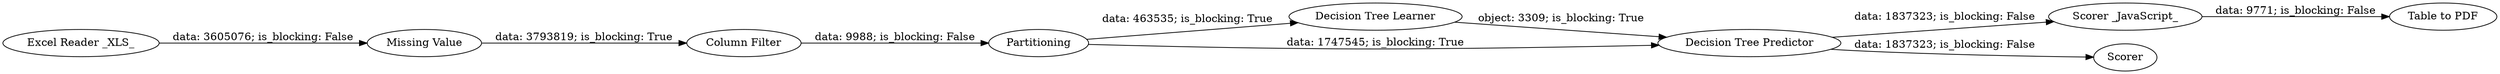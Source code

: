 digraph {
	"5703423787483243567_14" [label="Scorer _JavaScript_"]
	"5703423787483243567_10" [label="Decision Tree Learner"]
	"5703423787483243567_1" [label="Excel Reader _XLS_"]
	"5703423787483243567_9" [label=Scorer]
	"5703423787483243567_11" [label="Decision Tree Predictor"]
	"5703423787483243567_12" [label="Missing Value"]
	"5703423787483243567_2" [label=Partitioning]
	"5703423787483243567_13" [label="Column Filter"]
	"5703423787483243567_15" [label="Table to PDF"]
	"5703423787483243567_2" -> "5703423787483243567_11" [label="data: 1747545; is_blocking: True"]
	"5703423787483243567_14" -> "5703423787483243567_15" [label="data: 9771; is_blocking: False"]
	"5703423787483243567_11" -> "5703423787483243567_9" [label="data: 1837323; is_blocking: False"]
	"5703423787483243567_13" -> "5703423787483243567_2" [label="data: 9988; is_blocking: False"]
	"5703423787483243567_12" -> "5703423787483243567_13" [label="data: 3793819; is_blocking: True"]
	"5703423787483243567_1" -> "5703423787483243567_12" [label="data: 3605076; is_blocking: False"]
	"5703423787483243567_10" -> "5703423787483243567_11" [label="object: 3309; is_blocking: True"]
	"5703423787483243567_2" -> "5703423787483243567_10" [label="data: 463535; is_blocking: True"]
	"5703423787483243567_11" -> "5703423787483243567_14" [label="data: 1837323; is_blocking: False"]
	rankdir=LR
}
